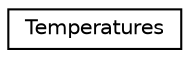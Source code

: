 digraph "Graphical Class Hierarchy"
{
  edge [fontname="Helvetica",fontsize="10",labelfontname="Helvetica",labelfontsize="10"];
  node [fontname="Helvetica",fontsize="10",shape=record];
  rankdir="LR";
  Node1 [label="Temperatures",height=0.2,width=0.4,color="black", fillcolor="white", style="filled",URL="$class_temperatures.html",tooltip="The Temperatures class Class for the 4 measured temperatures. Will be the part of the State..."];
}
